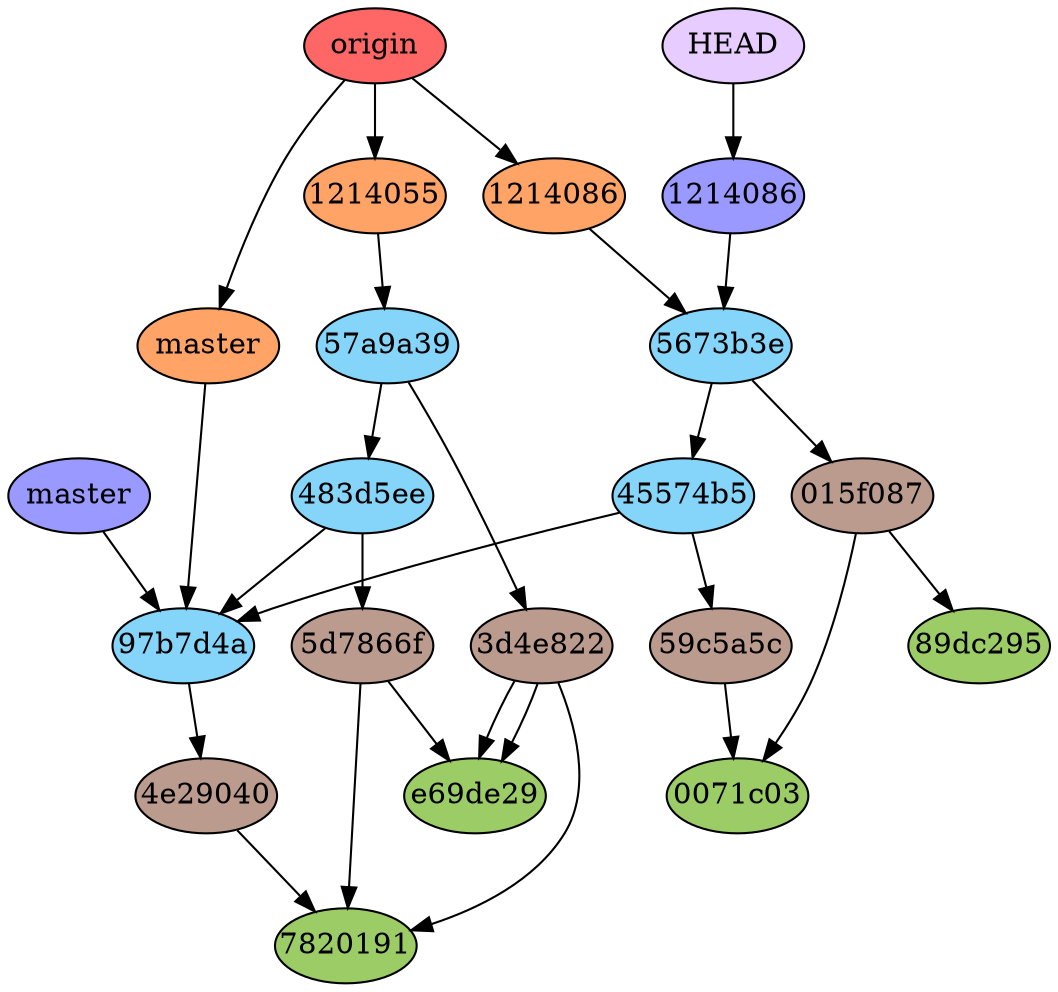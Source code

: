 digraph auto {
	graph [bgcolor=transparent]
	node [fixedsize=true style=filled width=0.95]
	"0071c038ee0adefaf227fa8a86d144f579922fe4" [label="0071c03" fillcolor="#9ccc66"]
	"78201917ea4c7936828d74306e2c73181b18a92c" [label=7820191 fillcolor="#9ccc66"]
	"89dc295bf64c101d5cf637529bde87c5ab624d2b" [label="89dc295" fillcolor="#9ccc66"]
	e69de29bb2d1d6434b8b29ae775ad8c2e48c5391 [label=e69de29 fillcolor="#9ccc66"]
	"015f08719063c6fbcb5325ce8e52eb8c30caddd8" [label="015f087" fillcolor="#bc9b8f"]
	"015f08719063c6fbcb5325ce8e52eb8c30caddd8" -> "0071c038ee0adefaf227fa8a86d144f579922fe4"
	"015f08719063c6fbcb5325ce8e52eb8c30caddd8" -> "89dc295bf64c101d5cf637529bde87c5ab624d2b"
	"3d4e8227a721731eb898b9bb579a4db74b2eaebc" [label="3d4e822" fillcolor="#bc9b8f"]
	"3d4e8227a721731eb898b9bb579a4db74b2eaebc" -> e69de29bb2d1d6434b8b29ae775ad8c2e48c5391
	"3d4e8227a721731eb898b9bb579a4db74b2eaebc" -> e69de29bb2d1d6434b8b29ae775ad8c2e48c5391
	"3d4e8227a721731eb898b9bb579a4db74b2eaebc" -> "78201917ea4c7936828d74306e2c73181b18a92c"
	"4e290400e6942f28efd01d3dcda6e43c8d91c028" [label="4e29040" fillcolor="#bc9b8f"]
	"4e290400e6942f28efd01d3dcda6e43c8d91c028" -> "78201917ea4c7936828d74306e2c73181b18a92c"
	"59c5a5cd90366dd2a29756c38d791927f29520f6" [label="59c5a5c" fillcolor="#bc9b8f"]
	"59c5a5cd90366dd2a29756c38d791927f29520f6" -> "0071c038ee0adefaf227fa8a86d144f579922fe4"
	"5d7866f36fa5efb7c08e549c7b7a92bb9e655554" [label="5d7866f" fillcolor="#bc9b8f"]
	"5d7866f36fa5efb7c08e549c7b7a92bb9e655554" -> e69de29bb2d1d6434b8b29ae775ad8c2e48c5391
	"5d7866f36fa5efb7c08e549c7b7a92bb9e655554" -> "78201917ea4c7936828d74306e2c73181b18a92c"
	"45574b578ec5d6555bab2117c123e8709686dca1" [label="45574b5" fillcolor="#85d5fa"]
	"45574b578ec5d6555bab2117c123e8709686dca1" -> "59c5a5cd90366dd2a29756c38d791927f29520f6"
	"45574b578ec5d6555bab2117c123e8709686dca1" -> "97b7d4ac4d4d197d812cf265d4040096d171a8b0"
	"483d5eed76b740284e25e6e9bc305e62d8cf0e74" [label="483d5ee" fillcolor="#85d5fa"]
	"483d5eed76b740284e25e6e9bc305e62d8cf0e74" -> "5d7866f36fa5efb7c08e549c7b7a92bb9e655554"
	"483d5eed76b740284e25e6e9bc305e62d8cf0e74" -> "97b7d4ac4d4d197d812cf265d4040096d171a8b0"
	"5673b3ee2f2f2140a0ebacd5b46ec3f308953581" [label="5673b3e" fillcolor="#85d5fa"]
	"5673b3ee2f2f2140a0ebacd5b46ec3f308953581" -> "015f08719063c6fbcb5325ce8e52eb8c30caddd8"
	"5673b3ee2f2f2140a0ebacd5b46ec3f308953581" -> "45574b578ec5d6555bab2117c123e8709686dca1"
	"57a9a39956b680fc2f0540a3931004d405968e8d" [label="57a9a39" fillcolor="#85d5fa"]
	"57a9a39956b680fc2f0540a3931004d405968e8d" -> "3d4e8227a721731eb898b9bb579a4db74b2eaebc"
	"57a9a39956b680fc2f0540a3931004d405968e8d" -> "483d5eed76b740284e25e6e9bc305e62d8cf0e74"
	"97b7d4ac4d4d197d812cf265d4040096d171a8b0" [label="97b7d4a" fillcolor="#85d5fa"]
	"97b7d4ac4d4d197d812cf265d4040096d171a8b0" -> "4e290400e6942f28efd01d3dcda6e43c8d91c028"
	12140860 [label=1214086 fillcolor="#9999ff"]
	12140860 -> "5673b3ee2f2f2140a0ebacd5b46ec3f308953581"
	master [label=master fillcolor="#9999ff"]
	master -> "97b7d4ac4d4d197d812cf265d4040096d171a8b0"
	HEAD [label=HEAD fillcolor="#e6ccff"]
	HEAD -> 12140860
	"origin/12140550" [label=1214055 fillcolor="#ffa366"]
	"origin/12140550" -> "57a9a39956b680fc2f0540a3931004d405968e8d"
	"origin/12140860" [label=1214086 fillcolor="#ffa366"]
	"origin/12140860" -> "5673b3ee2f2f2140a0ebacd5b46ec3f308953581"
	"origin/master" [label=master fillcolor="#ffa366"]
	"origin/master" -> "97b7d4ac4d4d197d812cf265d4040096d171a8b0"
	origin [label=origin fillcolor="#ff6666"]
	origin -> "origin/12140550"
	origin -> "origin/12140860"
	origin -> "origin/master"
}
